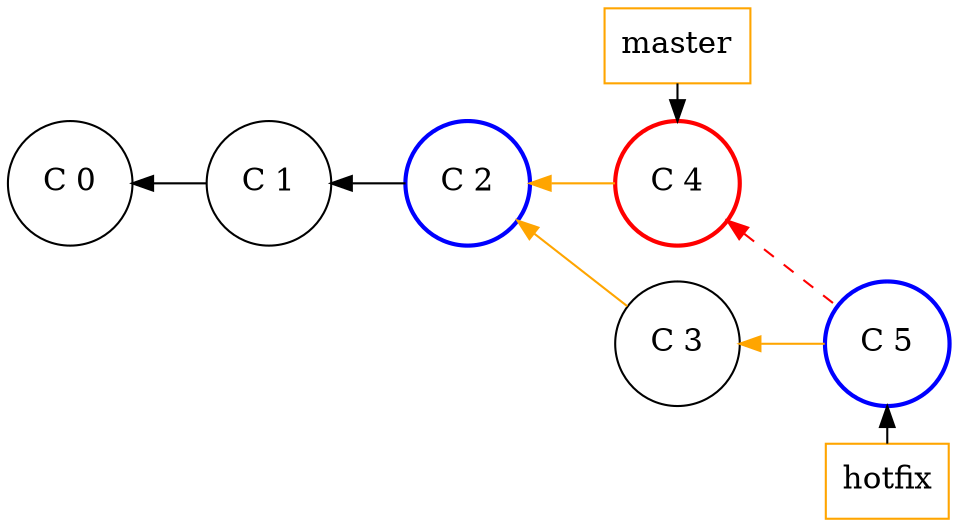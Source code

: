 digraph git_merge_fast_fwd {
    splines=line
    rankdir=LR
    bgcolor=transparent

    node[width=0.3, shape=rect,fontsize=15.0, style="", color=orange]
    edge[dir=back, style=""]
    master [label="master"]
    hotfix [label="hotfix"]

    node[ shape=circle,fontsize=15.0, style="", color=""]
    edge[dir=back, style=""]

    c_0 [label="C 0", group=master]
    c_1 [label="C 1", group=master]
    c_3 [label="C 3", group=branch]

    /* Marked nodes */
    node[shape=circle, color=blue, style=bold]
    c_2 [label="C 2", group=master]
    c_5 [label="C 5", group=branch]

    node[shape=circle, color=red, style=bold]
    c_4 [label="C 4", group=master]

    edge[style=""]
    c_0 -> c_1 -> c_2
    edge[color=orange]
    c_2 -> c_4
    c_2 -> c_3
    c_3 -> c_5

    edge[color=""]
    master -> c_4 [dir=""]
    c_5 -> hotfix

    c_4 -> c_5 [color=red, style=dashed]

    {rank=same; master c_4 c_3}
    {rank=same; c_5 hotfix}

}

